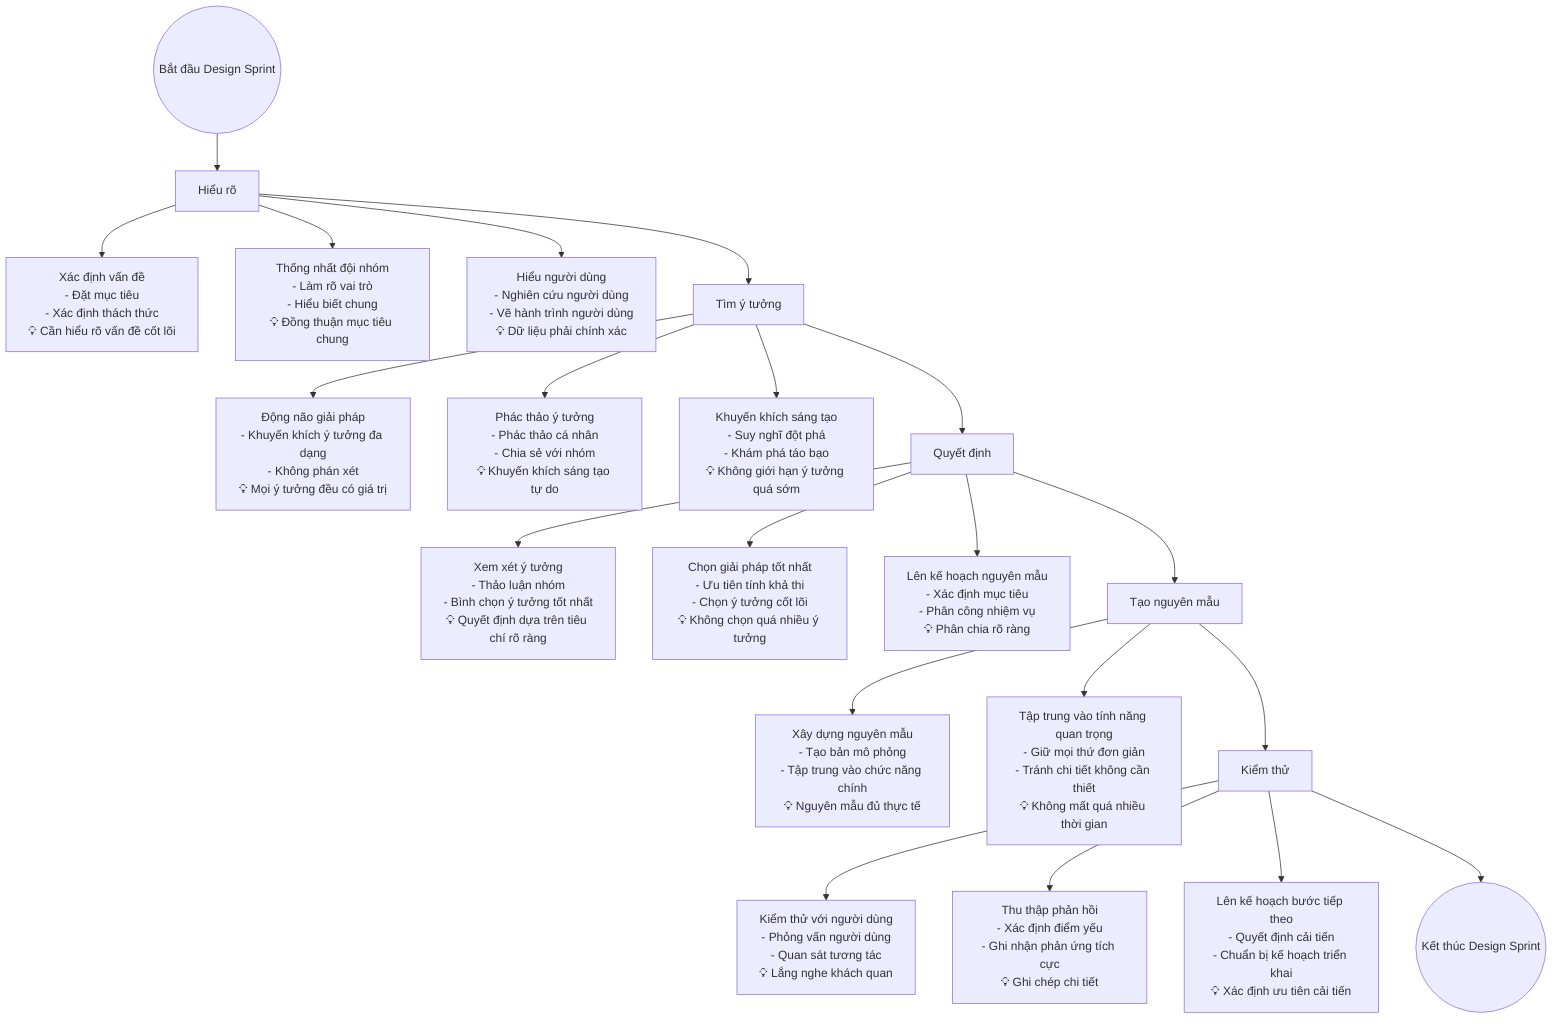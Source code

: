 flowchart TD
    A((Bắt đầu Design Sprint)) --> B[Hiểu rõ]
    B --> B1[Xác định vấn đề<br>- Đặt mục tiêu<br>- Xác định thách thức<br>💡 Cần hiểu rõ vấn đề cốt lõi]
    B --> B2[Thống nhất đội nhóm<br>- Làm rõ vai trò<br>- Hiểu biết chung<br>💡 Đồng thuận mục tiêu chung]
    B --> B3[Hiểu người dùng<br>- Nghiên cứu người dùng<br>- Vẽ hành trình người dùng<br>💡 Dữ liệu phải chính xác]

    B --> C[Tìm ý tưởng]
    C --> C1[Động não giải pháp<br>- Khuyến khích ý tưởng đa dạng<br>- Không phán xét<br>💡 Mọi ý tưởng đều có giá trị]
    C --> C2[Phác thảo ý tưởng<br>- Phác thảo cá nhân<br>- Chia sẻ với nhóm<br>💡 Khuyến khích sáng tạo tự do]
    C --> C3[Khuyến khích sáng tạo<br>- Suy nghĩ đột phá<br>- Khám phá táo bạo<br>💡 Không giới hạn ý tưởng quá sớm]

    C --> D[Quyết định]
    D --> D1[Xem xét ý tưởng<br>- Thảo luận nhóm<br>- Bình chọn ý tưởng tốt nhất<br>💡 Quyết định dựa trên tiêu chí rõ ràng]
    D --> D2[Chọn giải pháp tốt nhất<br>- Ưu tiên tính khả thi<br>- Chọn ý tưởng cốt lõi<br>💡 Không chọn quá nhiều ý tưởng]
    D --> D3[Lên kế hoạch nguyên mẫu<br>- Xác định mục tiêu<br>- Phân công nhiệm vụ<br>💡 Phân chia rõ ràng]

    D --> E[Tạo nguyên mẫu]
    E --> E1[Xây dựng nguyên mẫu<br>- Tạo bản mô phỏng<br>- Tập trung vào chức năng chính<br>💡 Nguyên mẫu đủ thực tế]
    E --> E2[Tập trung vào tính năng quan trọng<br>- Giữ mọi thứ đơn giản<br>- Tránh chi tiết không cần thiết<br>💡 Không mất quá nhiều thời gian]

    E --> F[Kiểm thử]
    F --> F1[Kiểm thử với người dùng<br>- Phỏng vấn người dùng<br>- Quan sát tương tác<br>💡 Lắng nghe khách quan]
    F --> F2[Thu thập phản hồi<br>- Xác định điểm yếu<br>- Ghi nhận phản ứng tích cực<br>💡 Ghi chép chi tiết]
    F --> F3[Lên kế hoạch bước tiếp theo<br>- Quyết định cải tiến<br>- Chuẩn bị kế hoạch triển khai<br>💡 Xác định ưu tiên cải tiến]

    F --> Z((Kết thúc Design Sprint))
